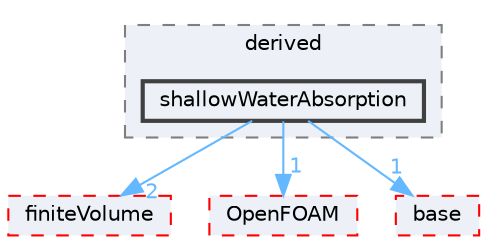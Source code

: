 digraph "src/waveModels/waveAbsorptionModels/derived/shallowWaterAbsorption"
{
 // LATEX_PDF_SIZE
  bgcolor="transparent";
  edge [fontname=Helvetica,fontsize=10,labelfontname=Helvetica,labelfontsize=10];
  node [fontname=Helvetica,fontsize=10,shape=box,height=0.2,width=0.4];
  compound=true
  subgraph clusterdir_4be12576e09587b1a29af9aeeab87abf {
    graph [ bgcolor="#edf0f7", pencolor="grey50", label="derived", fontname=Helvetica,fontsize=10 style="filled,dashed", URL="dir_4be12576e09587b1a29af9aeeab87abf.html",tooltip=""]
  dir_b474e2914a002f9c7aa0f1200ffdb77f [label="shallowWaterAbsorption", fillcolor="#edf0f7", color="grey25", style="filled,bold", URL="dir_b474e2914a002f9c7aa0f1200ffdb77f.html",tooltip=""];
  }
  dir_9bd15774b555cf7259a6fa18f99fe99b [label="finiteVolume", fillcolor="#edf0f7", color="red", style="filled,dashed", URL="dir_9bd15774b555cf7259a6fa18f99fe99b.html",tooltip=""];
  dir_c5473ff19b20e6ec4dfe5c310b3778a8 [label="OpenFOAM", fillcolor="#edf0f7", color="red", style="filled,dashed", URL="dir_c5473ff19b20e6ec4dfe5c310b3778a8.html",tooltip=""];
  dir_dc11627dd50b3e909aec9c48d931dd3e [label="base", fillcolor="#edf0f7", color="red", style="filled,dashed", URL="dir_dc11627dd50b3e909aec9c48d931dd3e.html",tooltip=""];
  dir_b474e2914a002f9c7aa0f1200ffdb77f->dir_9bd15774b555cf7259a6fa18f99fe99b [headlabel="2", labeldistance=1.5 headhref="dir_003508_001387.html" href="dir_003508_001387.html" color="steelblue1" fontcolor="steelblue1"];
  dir_b474e2914a002f9c7aa0f1200ffdb77f->dir_c5473ff19b20e6ec4dfe5c310b3778a8 [headlabel="1", labeldistance=1.5 headhref="dir_003508_002695.html" href="dir_003508_002695.html" color="steelblue1" fontcolor="steelblue1"];
  dir_b474e2914a002f9c7aa0f1200ffdb77f->dir_dc11627dd50b3e909aec9c48d931dd3e [headlabel="1", labeldistance=1.5 headhref="dir_003508_000197.html" href="dir_003508_000197.html" color="steelblue1" fontcolor="steelblue1"];
}
